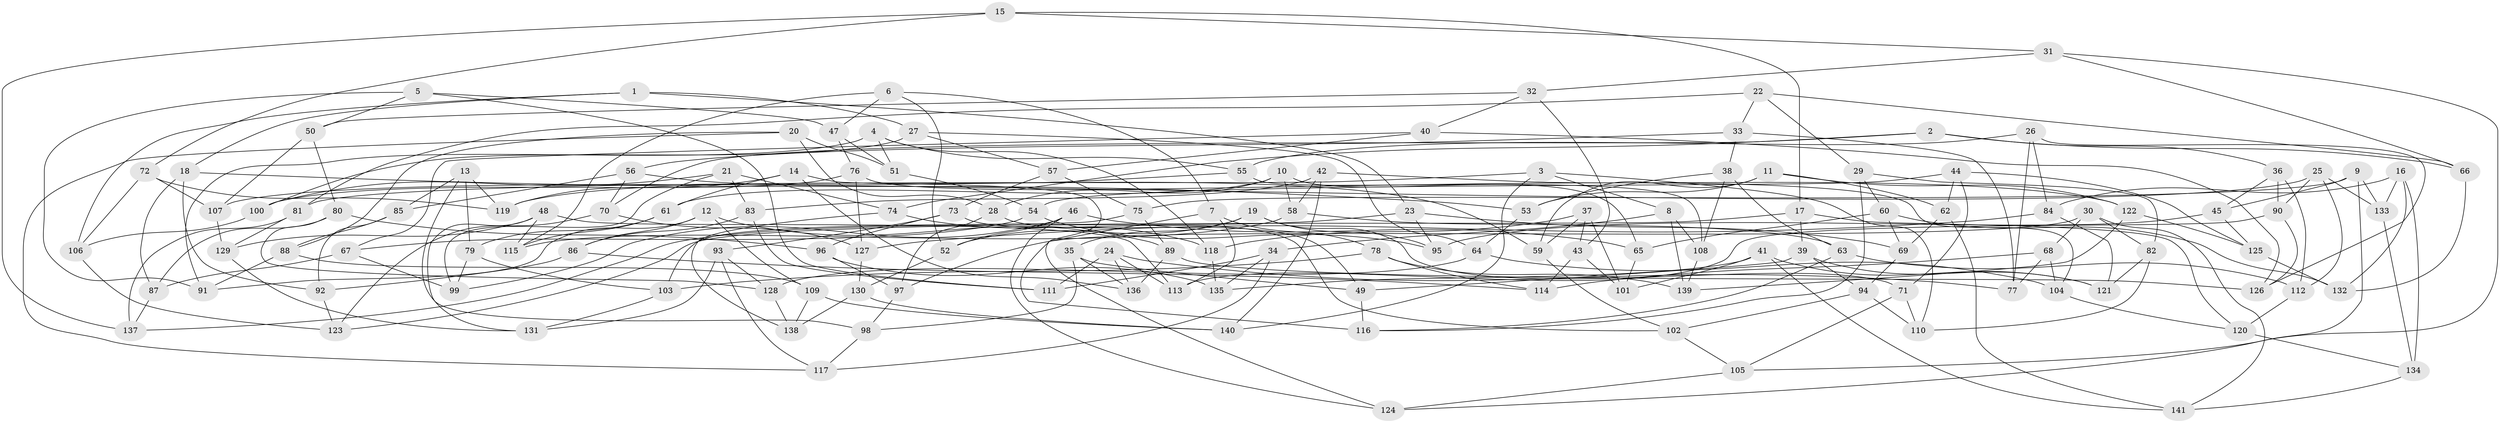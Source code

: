 // Generated by graph-tools (version 1.1) at 2025/03/03/09/25 03:03:02]
// undirected, 141 vertices, 282 edges
graph export_dot {
graph [start="1"]
  node [color=gray90,style=filled];
  1;
  2;
  3;
  4;
  5;
  6;
  7;
  8;
  9;
  10;
  11;
  12;
  13;
  14;
  15;
  16;
  17;
  18;
  19;
  20;
  21;
  22;
  23;
  24;
  25;
  26;
  27;
  28;
  29;
  30;
  31;
  32;
  33;
  34;
  35;
  36;
  37;
  38;
  39;
  40;
  41;
  42;
  43;
  44;
  45;
  46;
  47;
  48;
  49;
  50;
  51;
  52;
  53;
  54;
  55;
  56;
  57;
  58;
  59;
  60;
  61;
  62;
  63;
  64;
  65;
  66;
  67;
  68;
  69;
  70;
  71;
  72;
  73;
  74;
  75;
  76;
  77;
  78;
  79;
  80;
  81;
  82;
  83;
  84;
  85;
  86;
  87;
  88;
  89;
  90;
  91;
  92;
  93;
  94;
  95;
  96;
  97;
  98;
  99;
  100;
  101;
  102;
  103;
  104;
  105;
  106;
  107;
  108;
  109;
  110;
  111;
  112;
  113;
  114;
  115;
  116;
  117;
  118;
  119;
  120;
  121;
  122;
  123;
  124;
  125;
  126;
  127;
  128;
  129;
  130;
  131;
  132;
  133;
  134;
  135;
  136;
  137;
  138;
  139;
  140;
  141;
  1 -- 106;
  1 -- 18;
  1 -- 27;
  1 -- 23;
  2 -- 70;
  2 -- 74;
  2 -- 36;
  2 -- 66;
  3 -- 8;
  3 -- 110;
  3 -- 81;
  3 -- 140;
  4 -- 91;
  4 -- 55;
  4 -- 51;
  4 -- 118;
  5 -- 91;
  5 -- 111;
  5 -- 50;
  5 -- 47;
  6 -- 52;
  6 -- 47;
  6 -- 7;
  6 -- 115;
  7 -- 78;
  7 -- 113;
  7 -- 124;
  8 -- 108;
  8 -- 139;
  8 -- 34;
  9 -- 133;
  9 -- 75;
  9 -- 124;
  9 -- 45;
  10 -- 58;
  10 -- 28;
  10 -- 65;
  10 -- 61;
  11 -- 53;
  11 -- 62;
  11 -- 122;
  11 -- 59;
  12 -- 86;
  12 -- 89;
  12 -- 109;
  12 -- 91;
  13 -- 85;
  13 -- 98;
  13 -- 79;
  13 -- 119;
  14 -- 116;
  14 -- 61;
  14 -- 136;
  14 -- 119;
  15 -- 31;
  15 -- 17;
  15 -- 72;
  15 -- 137;
  16 -- 134;
  16 -- 84;
  16 -- 133;
  16 -- 132;
  17 -- 39;
  17 -- 123;
  17 -- 120;
  18 -- 92;
  18 -- 87;
  18 -- 53;
  19 -- 95;
  19 -- 71;
  19 -- 52;
  19 -- 35;
  20 -- 28;
  20 -- 88;
  20 -- 51;
  20 -- 117;
  21 -- 99;
  21 -- 100;
  21 -- 74;
  21 -- 83;
  22 -- 33;
  22 -- 81;
  22 -- 66;
  22 -- 29;
  23 -- 137;
  23 -- 69;
  23 -- 95;
  24 -- 113;
  24 -- 136;
  24 -- 111;
  24 -- 77;
  25 -- 112;
  25 -- 107;
  25 -- 133;
  25 -- 90;
  26 -- 126;
  26 -- 77;
  26 -- 55;
  26 -- 84;
  27 -- 100;
  27 -- 57;
  27 -- 64;
  28 -- 97;
  28 -- 49;
  29 -- 60;
  29 -- 116;
  29 -- 82;
  30 -- 68;
  30 -- 82;
  30 -- 97;
  30 -- 141;
  31 -- 66;
  31 -- 32;
  31 -- 105;
  32 -- 40;
  32 -- 43;
  32 -- 50;
  33 -- 38;
  33 -- 77;
  33 -- 56;
  34 -- 117;
  34 -- 135;
  34 -- 111;
  35 -- 98;
  35 -- 136;
  35 -- 49;
  36 -- 90;
  36 -- 45;
  36 -- 112;
  37 -- 59;
  37 -- 43;
  37 -- 101;
  37 -- 118;
  38 -- 108;
  38 -- 53;
  38 -- 63;
  39 -- 94;
  39 -- 49;
  39 -- 121;
  40 -- 57;
  40 -- 126;
  40 -- 67;
  41 -- 141;
  41 -- 121;
  41 -- 135;
  41 -- 101;
  42 -- 122;
  42 -- 58;
  42 -- 83;
  42 -- 140;
  43 -- 114;
  43 -- 101;
  44 -- 54;
  44 -- 125;
  44 -- 71;
  44 -- 62;
  45 -- 125;
  45 -- 95;
  46 -- 124;
  46 -- 65;
  46 -- 52;
  46 -- 99;
  47 -- 76;
  47 -- 51;
  48 -- 129;
  48 -- 115;
  48 -- 113;
  48 -- 131;
  49 -- 116;
  50 -- 107;
  50 -- 80;
  51 -- 54;
  52 -- 130;
  53 -- 64;
  54 -- 67;
  54 -- 95;
  55 -- 108;
  55 -- 119;
  56 -- 85;
  56 -- 59;
  56 -- 70;
  57 -- 75;
  57 -- 73;
  58 -- 63;
  58 -- 115;
  59 -- 102;
  60 -- 65;
  60 -- 69;
  60 -- 132;
  61 -- 79;
  61 -- 115;
  62 -- 141;
  62 -- 69;
  63 -- 116;
  63 -- 112;
  64 -- 104;
  64 -- 128;
  65 -- 101;
  66 -- 132;
  67 -- 99;
  67 -- 87;
  68 -- 114;
  68 -- 104;
  68 -- 77;
  69 -- 94;
  70 -- 123;
  70 -- 127;
  71 -- 110;
  71 -- 105;
  72 -- 106;
  72 -- 119;
  72 -- 107;
  73 -- 102;
  73 -- 96;
  73 -- 93;
  74 -- 138;
  74 -- 118;
  75 -- 103;
  75 -- 89;
  76 -- 104;
  76 -- 100;
  76 -- 127;
  78 -- 103;
  78 -- 114;
  78 -- 139;
  79 -- 99;
  79 -- 103;
  80 -- 87;
  80 -- 128;
  80 -- 96;
  81 -- 137;
  81 -- 129;
  82 -- 110;
  82 -- 121;
  83 -- 111;
  83 -- 86;
  84 -- 127;
  84 -- 121;
  85 -- 92;
  85 -- 88;
  86 -- 92;
  86 -- 114;
  87 -- 137;
  88 -- 91;
  88 -- 109;
  89 -- 136;
  89 -- 126;
  90 -- 113;
  90 -- 126;
  92 -- 123;
  93 -- 117;
  93 -- 131;
  93 -- 128;
  94 -- 110;
  94 -- 102;
  96 -- 135;
  96 -- 97;
  97 -- 98;
  98 -- 117;
  100 -- 106;
  102 -- 105;
  103 -- 131;
  104 -- 120;
  105 -- 124;
  106 -- 123;
  107 -- 129;
  108 -- 139;
  109 -- 138;
  109 -- 140;
  112 -- 120;
  118 -- 135;
  120 -- 134;
  122 -- 139;
  122 -- 125;
  125 -- 132;
  127 -- 130;
  128 -- 138;
  129 -- 131;
  130 -- 138;
  130 -- 140;
  133 -- 134;
  134 -- 141;
}

